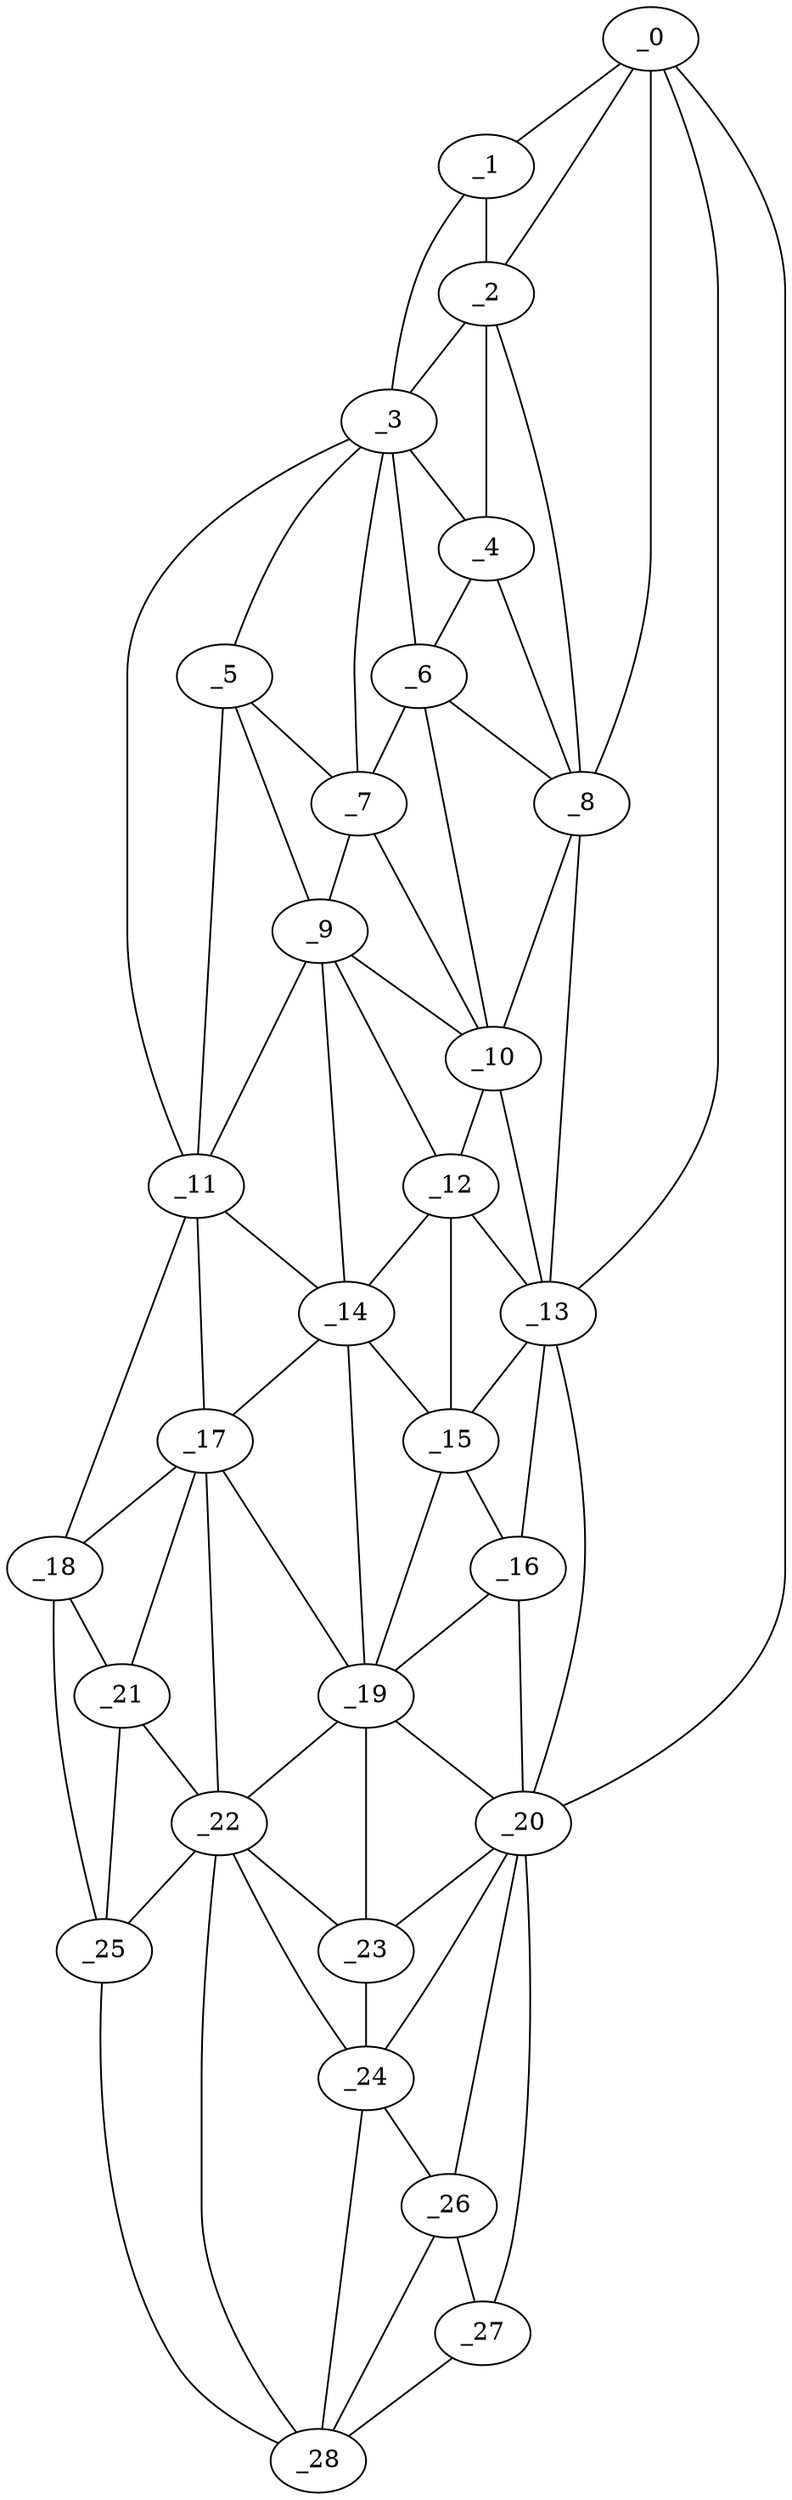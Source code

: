 graph "obj72__30.gxl" {
	_0	 [x=4,
		y=39];
	_1	 [x=5,
		y=47];
	_0 -- _1	 [valence=1];
	_2	 [x=16,
		y=40];
	_0 -- _2	 [valence=2];
	_8	 [x=41,
		y=38];
	_0 -- _8	 [valence=2];
	_13	 [x=62,
		y=33];
	_0 -- _13	 [valence=2];
	_20	 [x=90,
		y=29];
	_0 -- _20	 [valence=1];
	_1 -- _2	 [valence=2];
	_3	 [x=21,
		y=73];
	_1 -- _3	 [valence=1];
	_2 -- _3	 [valence=2];
	_4	 [x=26,
		y=40];
	_2 -- _4	 [valence=2];
	_2 -- _8	 [valence=1];
	_3 -- _4	 [valence=1];
	_5	 [x=32,
		y=78];
	_3 -- _5	 [valence=2];
	_6	 [x=35,
		y=41];
	_3 -- _6	 [valence=2];
	_7	 [x=39,
		y=77];
	_3 -- _7	 [valence=1];
	_11	 [x=59,
		y=95];
	_3 -- _11	 [valence=1];
	_4 -- _6	 [valence=2];
	_4 -- _8	 [valence=1];
	_5 -- _7	 [valence=2];
	_9	 [x=47,
		y=81];
	_5 -- _9	 [valence=2];
	_5 -- _11	 [valence=2];
	_6 -- _7	 [valence=2];
	_6 -- _8	 [valence=2];
	_10	 [x=50,
		y=43];
	_6 -- _10	 [valence=1];
	_7 -- _9	 [valence=2];
	_7 -- _10	 [valence=2];
	_8 -- _10	 [valence=2];
	_8 -- _13	 [valence=2];
	_9 -- _10	 [valence=2];
	_9 -- _11	 [valence=2];
	_12	 [x=61,
		y=44];
	_9 -- _12	 [valence=2];
	_14	 [x=63,
		y=82];
	_9 -- _14	 [valence=2];
	_10 -- _12	 [valence=2];
	_10 -- _13	 [valence=1];
	_11 -- _14	 [valence=2];
	_17	 [x=74,
		y=86];
	_11 -- _17	 [valence=1];
	_18	 [x=75,
		y=100];
	_11 -- _18	 [valence=1];
	_12 -- _13	 [valence=2];
	_12 -- _14	 [valence=2];
	_15	 [x=69,
		y=44];
	_12 -- _15	 [valence=1];
	_13 -- _15	 [valence=2];
	_16	 [x=71,
		y=34];
	_13 -- _16	 [valence=2];
	_13 -- _20	 [valence=2];
	_14 -- _15	 [valence=2];
	_14 -- _17	 [valence=2];
	_19	 [x=77,
		y=45];
	_14 -- _19	 [valence=2];
	_15 -- _16	 [valence=2];
	_15 -- _19	 [valence=2];
	_16 -- _19	 [valence=2];
	_16 -- _20	 [valence=2];
	_17 -- _18	 [valence=2];
	_17 -- _19	 [valence=1];
	_21	 [x=96,
		y=77];
	_17 -- _21	 [valence=2];
	_22	 [x=97,
		y=73];
	_17 -- _22	 [valence=2];
	_18 -- _21	 [valence=1];
	_25	 [x=110,
		y=93];
	_18 -- _25	 [valence=1];
	_19 -- _20	 [valence=2];
	_19 -- _22	 [valence=2];
	_23	 [x=99,
		y=45];
	_19 -- _23	 [valence=2];
	_20 -- _23	 [valence=2];
	_24	 [x=103,
		y=44];
	_20 -- _24	 [valence=2];
	_26	 [x=114,
		y=39];
	_20 -- _26	 [valence=1];
	_27	 [x=126,
		y=37];
	_20 -- _27	 [valence=1];
	_21 -- _22	 [valence=1];
	_21 -- _25	 [valence=2];
	_22 -- _23	 [valence=2];
	_22 -- _24	 [valence=1];
	_22 -- _25	 [valence=2];
	_28	 [x=126,
		y=49];
	_22 -- _28	 [valence=1];
	_23 -- _24	 [valence=2];
	_24 -- _26	 [valence=2];
	_24 -- _28	 [valence=2];
	_25 -- _28	 [valence=1];
	_26 -- _27	 [valence=2];
	_26 -- _28	 [valence=1];
	_27 -- _28	 [valence=1];
}
